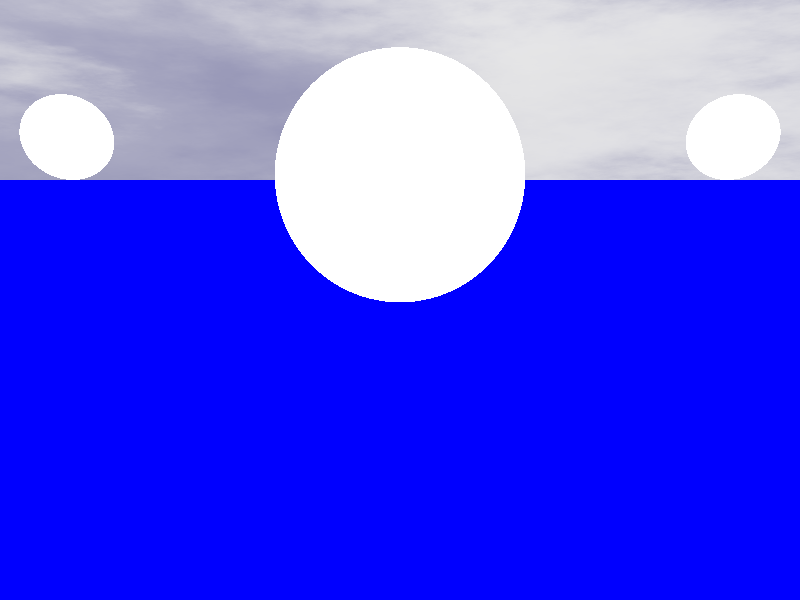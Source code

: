 #include "colors.inc"
#include "skies.inc"
plane {
    y,-5
    normal { bumps 5 scale 2  }
    pigment { Blue } 
    finish { reflection  1  }
    }
  sphere {
    <-16,4,20>,2
    pigment { White }
    finish { phong 2 } 
  }
  sphere {
    <16,4,20>,2
    pigment { White }
    finish { phong 2 } 
  }
  sphere {
    <0,2,0>,2
    pigment { White }
    finish { phong 2 } 
  }
  
sky_sphere { S_Cloud5 }
   light_source{ <5,5,-5> White }
   light_source{ <5,5,5> White }
  camera{
      location <0, 2, -10>
          look_at 0
                }

